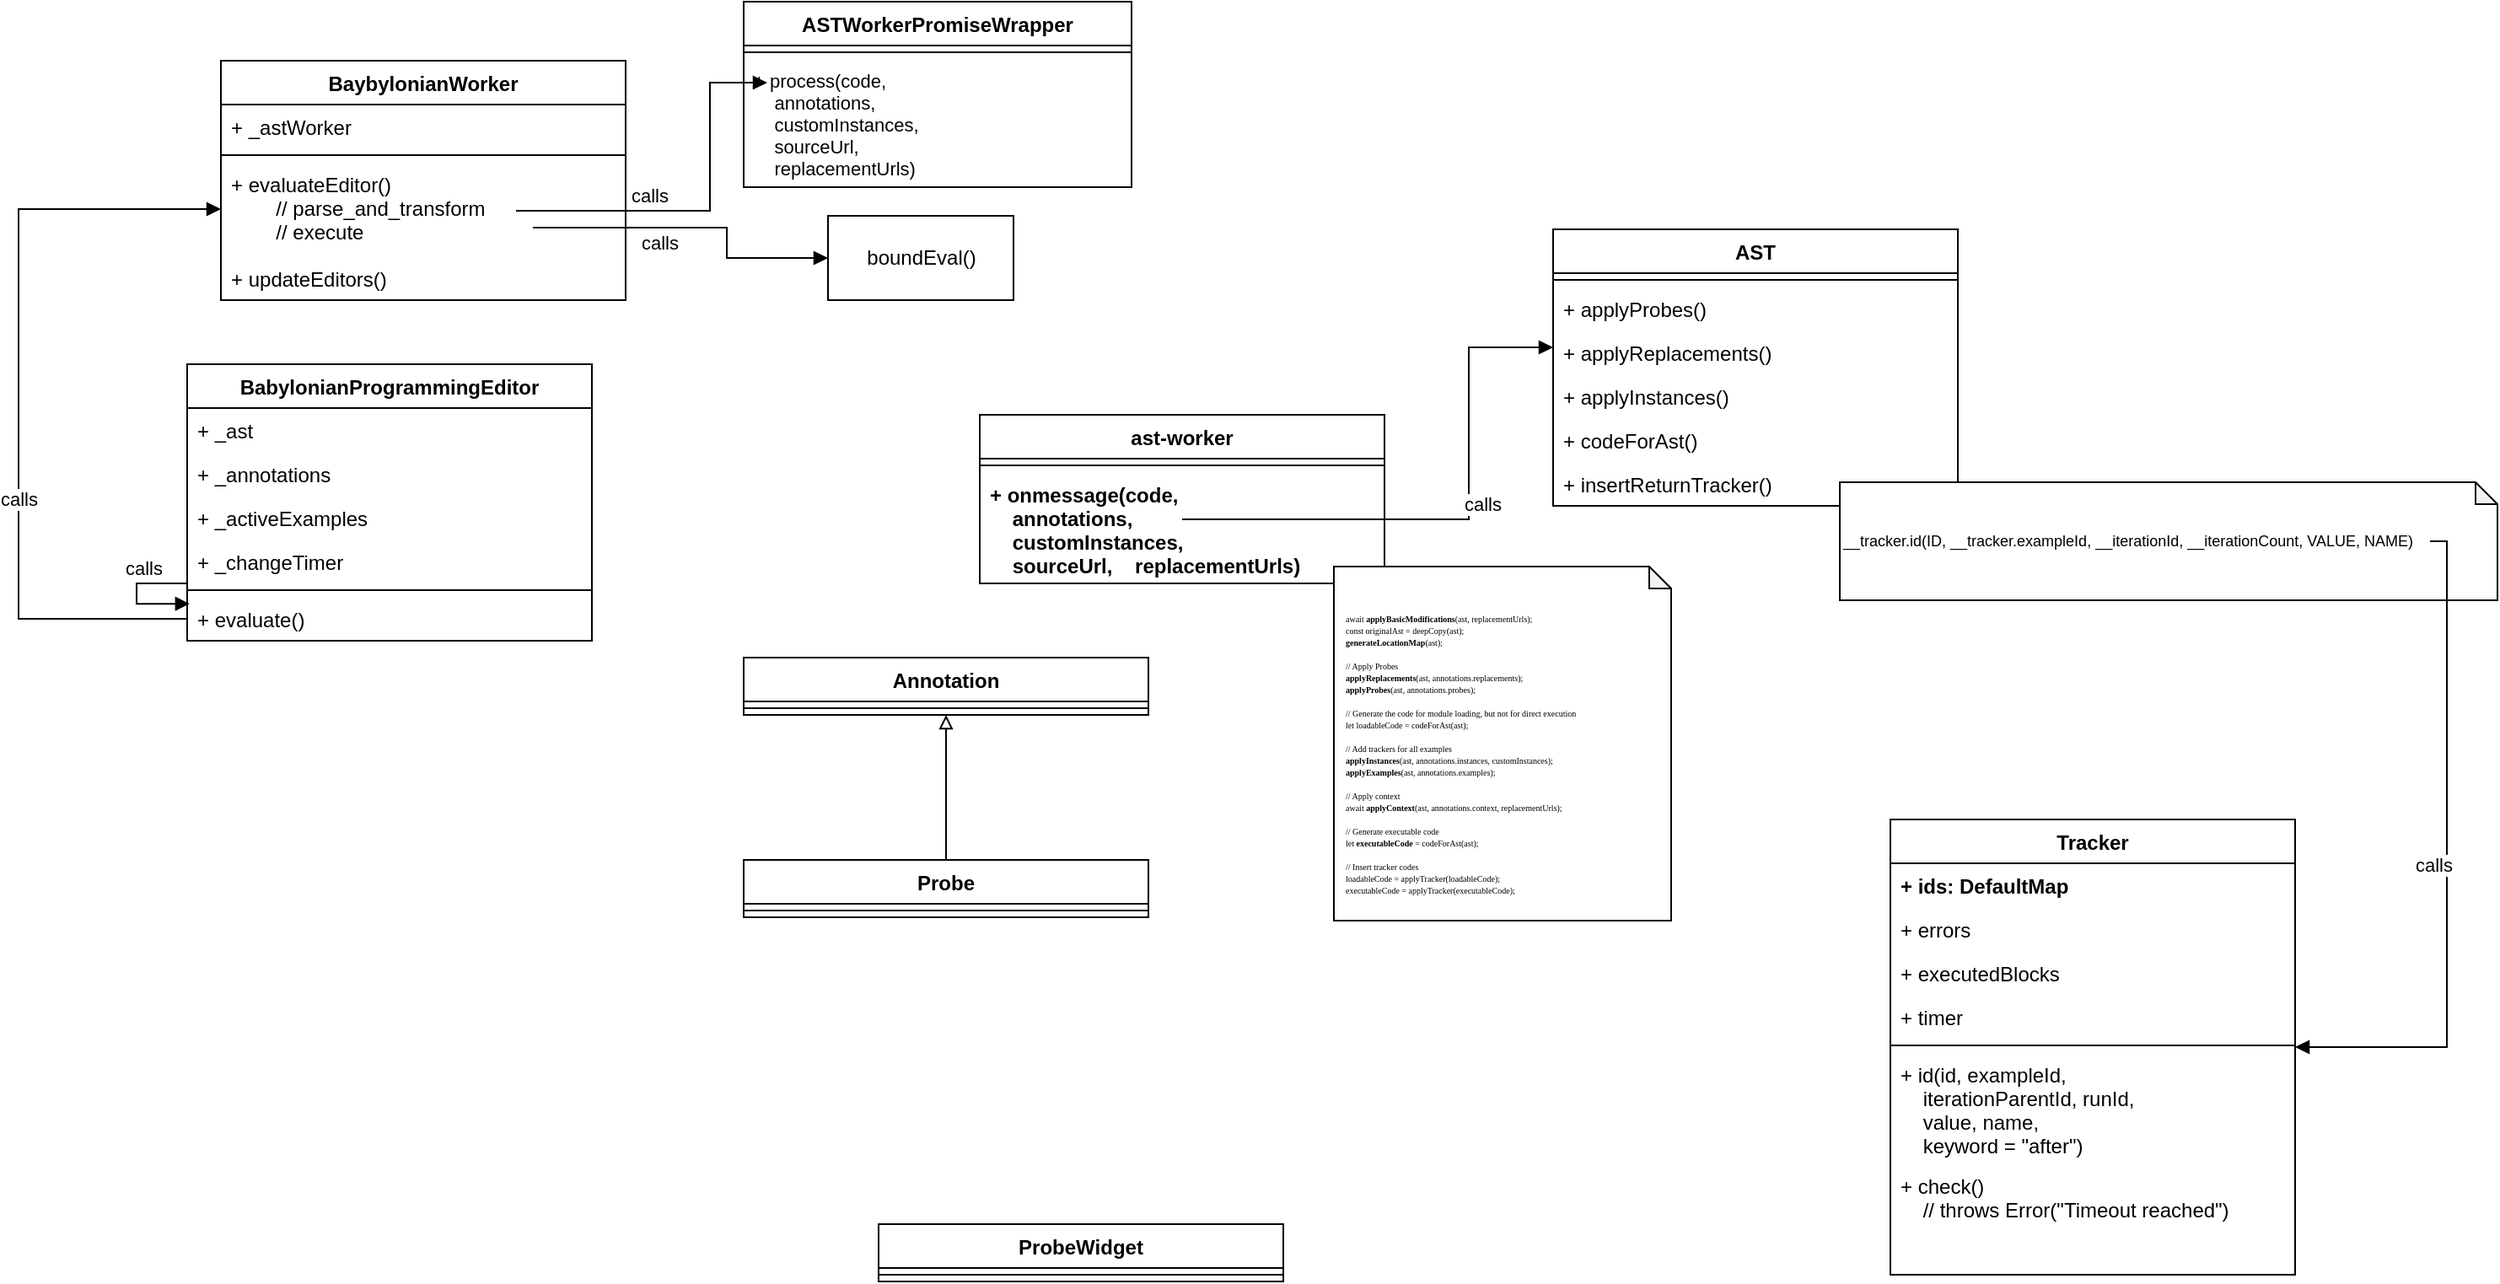 <mxfile version="15.8.2" type="github">
  <diagram name="Page-1" id="97a40813-6b03-0c74-37c1-0168de264b11">
    <mxGraphModel dx="924" dy="575" grid="1" gridSize="10" guides="1" tooltips="1" connect="1" arrows="1" fold="1" page="1" pageScale="1" pageWidth="1654" pageHeight="1169" background="#ffffff" math="0" shadow="0">
      <root>
        <mxCell id="0" />
        <mxCell id="1" parent="0" />
        <mxCell id="iHkALPmoCXANNeq6opZh-9" value="BabylonianProgrammingEditor" style="swimlane;fontStyle=1;align=center;verticalAlign=top;childLayout=stackLayout;horizontal=1;startSize=26;horizontalStack=0;resizeParent=1;resizeParentMax=0;resizeLast=0;collapsible=1;marginBottom=0;" vertex="1" parent="1">
          <mxGeometry x="220" y="240" width="240" height="164" as="geometry" />
        </mxCell>
        <mxCell id="iHkALPmoCXANNeq6opZh-10" value="+ _ast" style="text;strokeColor=none;fillColor=none;align=left;verticalAlign=top;spacingLeft=4;spacingRight=4;overflow=hidden;rotatable=0;points=[[0,0.5],[1,0.5]];portConstraint=eastwest;" vertex="1" parent="iHkALPmoCXANNeq6opZh-9">
          <mxGeometry y="26" width="240" height="26" as="geometry" />
        </mxCell>
        <mxCell id="iHkALPmoCXANNeq6opZh-14" value="+ _annotations" style="text;strokeColor=none;fillColor=none;align=left;verticalAlign=top;spacingLeft=4;spacingRight=4;overflow=hidden;rotatable=0;points=[[0,0.5],[1,0.5]];portConstraint=eastwest;" vertex="1" parent="iHkALPmoCXANNeq6opZh-9">
          <mxGeometry y="52" width="240" height="26" as="geometry" />
        </mxCell>
        <mxCell id="iHkALPmoCXANNeq6opZh-22" value="+ _activeExamples" style="text;strokeColor=none;fillColor=none;align=left;verticalAlign=top;spacingLeft=4;spacingRight=4;overflow=hidden;rotatable=0;points=[[0,0.5],[1,0.5]];portConstraint=eastwest;" vertex="1" parent="iHkALPmoCXANNeq6opZh-9">
          <mxGeometry y="78" width="240" height="26" as="geometry" />
        </mxCell>
        <mxCell id="iHkALPmoCXANNeq6opZh-13" value="+ _changeTimer" style="text;strokeColor=none;fillColor=none;align=left;verticalAlign=top;spacingLeft=4;spacingRight=4;overflow=hidden;rotatable=0;points=[[0,0.5],[1,0.5]];portConstraint=eastwest;" vertex="1" parent="iHkALPmoCXANNeq6opZh-9">
          <mxGeometry y="104" width="240" height="26" as="geometry" />
        </mxCell>
        <mxCell id="iHkALPmoCXANNeq6opZh-11" value="" style="line;strokeWidth=1;fillColor=none;align=left;verticalAlign=middle;spacingTop=-1;spacingLeft=3;spacingRight=3;rotatable=0;labelPosition=right;points=[];portConstraint=eastwest;" vertex="1" parent="iHkALPmoCXANNeq6opZh-9">
          <mxGeometry y="130" width="240" height="8" as="geometry" />
        </mxCell>
        <mxCell id="iHkALPmoCXANNeq6opZh-12" value="+ evaluate()" style="text;strokeColor=none;fillColor=none;align=left;verticalAlign=top;spacingLeft=4;spacingRight=4;overflow=hidden;rotatable=0;points=[[0,0.5],[1,0.5]];portConstraint=eastwest;" vertex="1" parent="iHkALPmoCXANNeq6opZh-9">
          <mxGeometry y="138" width="240" height="26" as="geometry" />
        </mxCell>
        <mxCell id="iHkALPmoCXANNeq6opZh-28" value="calls" style="html=1;verticalAlign=bottom;endArrow=block;rounded=0;edgeStyle=elbowEdgeStyle;entryX=0.006;entryY=0.157;entryDx=0;entryDy=0;entryPerimeter=0;" edge="1" parent="iHkALPmoCXANNeq6opZh-9" source="iHkALPmoCXANNeq6opZh-13" target="iHkALPmoCXANNeq6opZh-12">
          <mxGeometry x="-0.298" width="80" relative="1" as="geometry">
            <mxPoint x="170" y="220" as="sourcePoint" />
            <mxPoint x="330" y="140" as="targetPoint" />
            <Array as="points">
              <mxPoint x="-30" y="130" />
              <mxPoint x="280" y="151" />
              <mxPoint x="400" y="120" />
            </Array>
            <mxPoint as="offset" />
          </mxGeometry>
        </mxCell>
        <mxCell id="iHkALPmoCXANNeq6opZh-15" value="Probe" style="swimlane;fontStyle=1;align=center;verticalAlign=top;childLayout=stackLayout;horizontal=1;startSize=26;horizontalStack=0;resizeParent=1;resizeParentMax=0;resizeLast=0;collapsible=1;marginBottom=0;" vertex="1" parent="1">
          <mxGeometry x="550" y="534" width="240" height="34" as="geometry" />
        </mxCell>
        <mxCell id="iHkALPmoCXANNeq6opZh-19" value="" style="line;strokeWidth=1;fillColor=none;align=left;verticalAlign=middle;spacingTop=-1;spacingLeft=3;spacingRight=3;rotatable=0;labelPosition=right;points=[];portConstraint=eastwest;" vertex="1" parent="iHkALPmoCXANNeq6opZh-15">
          <mxGeometry y="26" width="240" height="8" as="geometry" />
        </mxCell>
        <mxCell id="iHkALPmoCXANNeq6opZh-20" value="ProbeWidget" style="swimlane;fontStyle=1;align=center;verticalAlign=top;childLayout=stackLayout;horizontal=1;startSize=26;horizontalStack=0;resizeParent=1;resizeParentMax=0;resizeLast=0;collapsible=1;marginBottom=0;" vertex="1" parent="1">
          <mxGeometry x="630" y="750" width="240" height="34" as="geometry" />
        </mxCell>
        <mxCell id="iHkALPmoCXANNeq6opZh-21" value="" style="line;strokeWidth=1;fillColor=none;align=left;verticalAlign=middle;spacingTop=-1;spacingLeft=3;spacingRight=3;rotatable=0;labelPosition=right;points=[];portConstraint=eastwest;" vertex="1" parent="iHkALPmoCXANNeq6opZh-20">
          <mxGeometry y="26" width="240" height="8" as="geometry" />
        </mxCell>
        <mxCell id="iHkALPmoCXANNeq6opZh-23" value="BaybylonianWorker" style="swimlane;fontStyle=1;align=center;verticalAlign=top;childLayout=stackLayout;horizontal=1;startSize=26;horizontalStack=0;resizeParent=1;resizeParentMax=0;resizeLast=0;collapsible=1;marginBottom=0;" vertex="1" parent="1">
          <mxGeometry x="240" y="60" width="240" height="142" as="geometry" />
        </mxCell>
        <mxCell id="iHkALPmoCXANNeq6opZh-36" value="+ _astWorker" style="text;strokeColor=none;fillColor=none;align=left;verticalAlign=top;spacingLeft=4;spacingRight=4;overflow=hidden;rotatable=0;points=[[0,0.5],[1,0.5]];portConstraint=eastwest;" vertex="1" parent="iHkALPmoCXANNeq6opZh-23">
          <mxGeometry y="26" width="240" height="26" as="geometry" />
        </mxCell>
        <mxCell id="iHkALPmoCXANNeq6opZh-24" value="" style="line;strokeWidth=1;fillColor=none;align=left;verticalAlign=middle;spacingTop=-1;spacingLeft=3;spacingRight=3;rotatable=0;labelPosition=right;points=[];portConstraint=eastwest;" vertex="1" parent="iHkALPmoCXANNeq6opZh-23">
          <mxGeometry y="52" width="240" height="8" as="geometry" />
        </mxCell>
        <mxCell id="iHkALPmoCXANNeq6opZh-25" value="+ evaluateEditor()&#xa;        // parse_and_transform&#xa;        // execute" style="text;strokeColor=none;fillColor=none;align=left;verticalAlign=top;spacingLeft=4;spacingRight=4;overflow=hidden;rotatable=0;points=[[0,0.5],[1,0.5]];portConstraint=eastwest;" vertex="1" parent="iHkALPmoCXANNeq6opZh-23">
          <mxGeometry y="60" width="240" height="56" as="geometry" />
        </mxCell>
        <mxCell id="iHkALPmoCXANNeq6opZh-34" value="+ updateEditors()" style="text;strokeColor=none;fillColor=none;align=left;verticalAlign=top;spacingLeft=4;spacingRight=4;overflow=hidden;rotatable=0;points=[[0,0.5],[1,0.5]];portConstraint=eastwest;" vertex="1" parent="iHkALPmoCXANNeq6opZh-23">
          <mxGeometry y="116" width="240" height="26" as="geometry" />
        </mxCell>
        <mxCell id="iHkALPmoCXANNeq6opZh-29" value="calls" style="html=1;verticalAlign=bottom;endArrow=block;rounded=0;edgeStyle=elbowEdgeStyle;exitX=0;exitY=0.5;exitDx=0;exitDy=0;" edge="1" parent="1" source="iHkALPmoCXANNeq6opZh-12" target="iHkALPmoCXANNeq6opZh-25">
          <mxGeometry x="-0.298" width="80" relative="1" as="geometry">
            <mxPoint x="230" y="380" as="sourcePoint" />
            <mxPoint x="230" y="401" as="targetPoint" />
            <Array as="points">
              <mxPoint x="120" y="260" />
              <mxPoint x="510" y="401" />
              <mxPoint x="630" y="370" />
            </Array>
            <mxPoint as="offset" />
          </mxGeometry>
        </mxCell>
        <mxCell id="iHkALPmoCXANNeq6opZh-31" value="Annotation" style="swimlane;fontStyle=1;align=center;verticalAlign=top;childLayout=stackLayout;horizontal=1;startSize=26;horizontalStack=0;resizeParent=1;resizeParentMax=0;resizeLast=0;collapsible=1;marginBottom=0;" vertex="1" parent="1">
          <mxGeometry x="550" y="414" width="240" height="34" as="geometry" />
        </mxCell>
        <mxCell id="iHkALPmoCXANNeq6opZh-32" value="" style="line;strokeWidth=1;fillColor=none;align=left;verticalAlign=middle;spacingTop=-1;spacingLeft=3;spacingRight=3;rotatable=0;labelPosition=right;points=[];portConstraint=eastwest;" vertex="1" parent="iHkALPmoCXANNeq6opZh-31">
          <mxGeometry y="26" width="240" height="8" as="geometry" />
        </mxCell>
        <mxCell id="iHkALPmoCXANNeq6opZh-33" style="edgeStyle=orthogonalEdgeStyle;rounded=0;orthogonalLoop=1;jettySize=auto;html=1;endArrow=block;endFill=0;" edge="1" parent="1" source="iHkALPmoCXANNeq6opZh-15" target="iHkALPmoCXANNeq6opZh-31">
          <mxGeometry relative="1" as="geometry">
            <mxPoint x="271.36" y="484" as="targetPoint" />
            <mxPoint x="390" y="374" as="sourcePoint" />
          </mxGeometry>
        </mxCell>
        <mxCell id="iHkALPmoCXANNeq6opZh-35" value="boundEval()" style="html=1;" vertex="1" parent="1">
          <mxGeometry x="600" y="152" width="110" height="50" as="geometry" />
        </mxCell>
        <mxCell id="iHkALPmoCXANNeq6opZh-37" value="ASTWorkerPromiseWrapper" style="swimlane;fontStyle=1;align=center;verticalAlign=top;childLayout=stackLayout;horizontal=1;startSize=26;horizontalStack=0;resizeParent=1;resizeParentMax=0;resizeLast=0;collapsible=1;marginBottom=0;" vertex="1" parent="1">
          <mxGeometry x="550" y="25" width="230" height="110" as="geometry" />
        </mxCell>
        <mxCell id="iHkALPmoCXANNeq6opZh-38" value="" style="line;strokeWidth=1;fillColor=none;align=left;verticalAlign=middle;spacingTop=-1;spacingLeft=3;spacingRight=3;rotatable=0;labelPosition=right;points=[];portConstraint=eastwest;" vertex="1" parent="iHkALPmoCXANNeq6opZh-37">
          <mxGeometry y="26" width="230" height="8" as="geometry" />
        </mxCell>
        <mxCell id="iHkALPmoCXANNeq6opZh-39" value="+ process(code, &#xa;    annotations, &#xa;    customInstances, &#xa;    sourceUrl, &#xa;    replacementUrls)" style="text;strokeColor=none;fillColor=none;align=left;verticalAlign=top;spacingLeft=4;spacingRight=4;overflow=hidden;rotatable=0;points=[[0,0.5],[1,0.5]];portConstraint=eastwest;fontSize=11;fontStyle=0" vertex="1" parent="iHkALPmoCXANNeq6opZh-37">
          <mxGeometry y="34" width="230" height="76" as="geometry" />
        </mxCell>
        <mxCell id="iHkALPmoCXANNeq6opZh-41" value="calls" style="html=1;verticalAlign=bottom;endArrow=block;rounded=0;edgeStyle=elbowEdgeStyle;" edge="1" parent="1">
          <mxGeometry x="-0.298" width="80" relative="1" as="geometry">
            <mxPoint x="415" y="149" as="sourcePoint" />
            <mxPoint x="564" y="73" as="targetPoint" />
            <Array as="points">
              <mxPoint x="530" y="120" />
              <mxPoint x="520" y="411" />
              <mxPoint x="640" y="380" />
            </Array>
            <mxPoint as="offset" />
          </mxGeometry>
        </mxCell>
        <mxCell id="iHkALPmoCXANNeq6opZh-42" value="calls" style="html=1;verticalAlign=bottom;endArrow=block;rounded=0;edgeStyle=elbowEdgeStyle;entryX=0;entryY=0.5;entryDx=0;entryDy=0;" edge="1" parent="1" target="iHkALPmoCXANNeq6opZh-35">
          <mxGeometry x="-0.223" y="-18" width="80" relative="1" as="geometry">
            <mxPoint x="425" y="159" as="sourcePoint" />
            <mxPoint x="560" y="82" as="targetPoint" />
            <Array as="points">
              <mxPoint x="540" y="130" />
              <mxPoint x="530" y="421" />
              <mxPoint x="650" y="390" />
            </Array>
            <mxPoint as="offset" />
          </mxGeometry>
        </mxCell>
        <mxCell id="iHkALPmoCXANNeq6opZh-44" value="ast-worker" style="swimlane;fontStyle=1;align=center;verticalAlign=top;childLayout=stackLayout;horizontal=1;startSize=26;horizontalStack=0;resizeParent=1;resizeParentMax=0;resizeLast=0;collapsible=1;marginBottom=0;" vertex="1" parent="1">
          <mxGeometry x="690" y="270" width="240" height="100" as="geometry">
            <mxRectangle x="770" y="250" width="90" height="26" as="alternateBounds" />
          </mxGeometry>
        </mxCell>
        <mxCell id="iHkALPmoCXANNeq6opZh-45" value="" style="line;strokeWidth=1;fillColor=none;align=left;verticalAlign=middle;spacingTop=-1;spacingLeft=3;spacingRight=3;rotatable=0;labelPosition=right;points=[];portConstraint=eastwest;" vertex="1" parent="iHkALPmoCXANNeq6opZh-44">
          <mxGeometry y="26" width="240" height="8" as="geometry" />
        </mxCell>
        <mxCell id="iHkALPmoCXANNeq6opZh-46" value="+ onmessage(code, &#xa;    annotations, &#xa;    customInstances, &#xa;    sourceUrl,    replacementUrls)" style="text;strokeColor=none;fillColor=none;align=left;verticalAlign=top;spacingLeft=4;spacingRight=4;overflow=hidden;rotatable=0;points=[[0,0.5],[1,0.5]];portConstraint=eastwest;fontStyle=1" vertex="1" parent="iHkALPmoCXANNeq6opZh-44">
          <mxGeometry y="34" width="240" height="66" as="geometry" />
        </mxCell>
        <mxCell id="iHkALPmoCXANNeq6opZh-47" value="AST" style="swimlane;fontStyle=1;align=center;verticalAlign=top;childLayout=stackLayout;horizontal=1;startSize=26;horizontalStack=0;resizeParent=1;resizeParentMax=0;resizeLast=0;collapsible=1;marginBottom=0;" vertex="1" parent="1">
          <mxGeometry x="1030" y="160" width="240" height="164" as="geometry">
            <mxRectangle x="770" y="250" width="90" height="26" as="alternateBounds" />
          </mxGeometry>
        </mxCell>
        <mxCell id="iHkALPmoCXANNeq6opZh-48" value="" style="line;strokeWidth=1;fillColor=none;align=left;verticalAlign=middle;spacingTop=-1;spacingLeft=3;spacingRight=3;rotatable=0;labelPosition=right;points=[];portConstraint=eastwest;" vertex="1" parent="iHkALPmoCXANNeq6opZh-47">
          <mxGeometry y="26" width="240" height="8" as="geometry" />
        </mxCell>
        <mxCell id="iHkALPmoCXANNeq6opZh-51" value="+ applyProbes()" style="text;strokeColor=none;fillColor=none;align=left;verticalAlign=top;spacingLeft=4;spacingRight=4;overflow=hidden;rotatable=0;points=[[0,0.5],[1,0.5]];portConstraint=eastwest;" vertex="1" parent="iHkALPmoCXANNeq6opZh-47">
          <mxGeometry y="34" width="240" height="26" as="geometry" />
        </mxCell>
        <mxCell id="iHkALPmoCXANNeq6opZh-52" value="+ applyReplacements()" style="text;strokeColor=none;fillColor=none;align=left;verticalAlign=top;spacingLeft=4;spacingRight=4;overflow=hidden;rotatable=0;points=[[0,0.5],[1,0.5]];portConstraint=eastwest;" vertex="1" parent="iHkALPmoCXANNeq6opZh-47">
          <mxGeometry y="60" width="240" height="26" as="geometry" />
        </mxCell>
        <mxCell id="iHkALPmoCXANNeq6opZh-53" value="+ applyInstances()" style="text;strokeColor=none;fillColor=none;align=left;verticalAlign=top;spacingLeft=4;spacingRight=4;overflow=hidden;rotatable=0;points=[[0,0.5],[1,0.5]];portConstraint=eastwest;" vertex="1" parent="iHkALPmoCXANNeq6opZh-47">
          <mxGeometry y="86" width="240" height="26" as="geometry" />
        </mxCell>
        <mxCell id="iHkALPmoCXANNeq6opZh-54" value="+ codeForAst()" style="text;strokeColor=none;fillColor=none;align=left;verticalAlign=top;spacingLeft=4;spacingRight=4;overflow=hidden;rotatable=0;points=[[0,0.5],[1,0.5]];portConstraint=eastwest;" vertex="1" parent="iHkALPmoCXANNeq6opZh-47">
          <mxGeometry y="112" width="240" height="26" as="geometry" />
        </mxCell>
        <mxCell id="iHkALPmoCXANNeq6opZh-61" value="+ insertReturnTracker()" style="text;strokeColor=none;fillColor=none;align=left;verticalAlign=top;spacingLeft=4;spacingRight=4;overflow=hidden;rotatable=0;points=[[0,0.5],[1,0.5]];portConstraint=eastwest;" vertex="1" parent="iHkALPmoCXANNeq6opZh-47">
          <mxGeometry y="138" width="240" height="26" as="geometry" />
        </mxCell>
        <mxCell id="iHkALPmoCXANNeq6opZh-50" value="&lt;div style=&quot;font-size: 5px&quot;&gt;&lt;br&gt;&lt;/div&gt;&lt;div style=&quot;font-size: 5px&quot;&gt;&lt;font face=&quot;Lucida Console&quot; style=&quot;font-size: 5px&quot;&gt;&amp;nbsp; &amp;nbsp;&amp;nbsp;&lt;/font&gt;&lt;/div&gt;&lt;div style=&quot;font-size: 5px&quot;&gt;&lt;span style=&quot;font-family: &amp;#34;lucida console&amp;#34;&quot;&gt;&amp;nbsp; &amp;nbsp; await &lt;b&gt;applyBasicModifications&lt;/b&gt;(ast, replacementUrls);&lt;/span&gt;&lt;br&gt;&lt;/div&gt;&lt;div style=&quot;font-size: 5px&quot;&gt;&lt;font face=&quot;Lucida Console&quot; style=&quot;font-size: 5px&quot;&gt;&amp;nbsp; &amp;nbsp; const originalAst = deepCopy(ast);&lt;/font&gt;&lt;/div&gt;&lt;div style=&quot;font-size: 5px&quot;&gt;&lt;font face=&quot;Lucida Console&quot; style=&quot;font-size: 5px&quot;&gt;&amp;nbsp; &amp;nbsp; &lt;b&gt;generateLocationMap&lt;/b&gt;(ast);&lt;/font&gt;&lt;/div&gt;&lt;div style=&quot;font-size: 5px&quot;&gt;&lt;font face=&quot;Lucida Console&quot; style=&quot;font-size: 5px&quot;&gt;&lt;br style=&quot;font-size: 5px&quot;&gt;&lt;/font&gt;&lt;/div&gt;&lt;div style=&quot;font-size: 5px&quot;&gt;&lt;font face=&quot;Lucida Console&quot; style=&quot;font-size: 5px&quot;&gt;&amp;nbsp; &amp;nbsp; // Apply Probes&lt;/font&gt;&lt;/div&gt;&lt;div style=&quot;font-size: 5px&quot;&gt;&lt;font face=&quot;Lucida Console&quot; style=&quot;font-size: 5px&quot;&gt;&amp;nbsp; &amp;nbsp; &lt;b&gt;applyReplacements&lt;/b&gt;(ast, annotations.replacements);&lt;/font&gt;&lt;/div&gt;&lt;div style=&quot;font-size: 5px&quot;&gt;&lt;font face=&quot;Lucida Console&quot; style=&quot;font-size: 5px&quot;&gt;&amp;nbsp; &amp;nbsp; &lt;b&gt;applyProbes&lt;/b&gt;(ast, annotations.probes);&lt;/font&gt;&lt;/div&gt;&lt;div style=&quot;font-size: 5px&quot;&gt;&lt;font face=&quot;Lucida Console&quot; style=&quot;font-size: 5px&quot;&gt;&amp;nbsp; &amp;nbsp;&amp;nbsp;&lt;/font&gt;&lt;/div&gt;&lt;div style=&quot;font-size: 5px&quot;&gt;&lt;font face=&quot;Lucida Console&quot; style=&quot;font-size: 5px&quot;&gt;&amp;nbsp; &amp;nbsp; // Generate the code for module loading, but not for direct execution&lt;/font&gt;&lt;/div&gt;&lt;div style=&quot;font-size: 5px&quot;&gt;&lt;font face=&quot;Lucida Console&quot; style=&quot;font-size: 5px&quot;&gt;&amp;nbsp; &amp;nbsp; let loadableCode = codeForAst(ast);&lt;/font&gt;&lt;/div&gt;&lt;div style=&quot;font-size: 5px&quot;&gt;&lt;font face=&quot;Lucida Console&quot; style=&quot;font-size: 5px&quot;&gt;&amp;nbsp; &amp;nbsp;&amp;nbsp;&lt;/font&gt;&lt;/div&gt;&lt;div style=&quot;font-size: 5px&quot;&gt;&lt;font face=&quot;Lucida Console&quot; style=&quot;font-size: 5px&quot;&gt;&amp;nbsp; &amp;nbsp; // Add trackers for all examples&lt;/font&gt;&lt;/div&gt;&lt;div style=&quot;font-size: 5px&quot;&gt;&lt;font face=&quot;Lucida Console&quot; style=&quot;font-size: 5px&quot;&gt;&amp;nbsp; &amp;nbsp; &lt;b&gt;applyInstances&lt;/b&gt;(ast, annotations.instances, customInstances);&lt;/font&gt;&lt;/div&gt;&lt;div style=&quot;font-size: 5px&quot;&gt;&lt;font face=&quot;Lucida Console&quot; style=&quot;font-size: 5px&quot;&gt;&amp;nbsp; &amp;nbsp; &lt;b&gt;applyExamples&lt;/b&gt;(ast, annotations.examples);&lt;/font&gt;&lt;/div&gt;&lt;div style=&quot;font-size: 5px&quot;&gt;&lt;font face=&quot;Lucida Console&quot; style=&quot;font-size: 5px&quot;&gt;&amp;nbsp; &amp;nbsp;&amp;nbsp;&lt;/font&gt;&lt;/div&gt;&lt;div style=&quot;font-size: 5px&quot;&gt;&lt;font face=&quot;Lucida Console&quot; style=&quot;font-size: 5px&quot;&gt;&amp;nbsp; &amp;nbsp; // Apply context&lt;/font&gt;&lt;/div&gt;&lt;div style=&quot;font-size: 5px&quot;&gt;&lt;font face=&quot;Lucida Console&quot; style=&quot;font-size: 5px&quot;&gt;&amp;nbsp; &amp;nbsp; await &lt;b&gt;applyContext&lt;/b&gt;(ast, annotations.context, replacementUrls);&lt;/font&gt;&lt;/div&gt;&lt;div style=&quot;font-size: 5px&quot;&gt;&lt;font face=&quot;Lucida Console&quot; style=&quot;font-size: 5px&quot;&gt;&lt;br style=&quot;font-size: 5px&quot;&gt;&lt;/font&gt;&lt;/div&gt;&lt;div style=&quot;font-size: 5px&quot;&gt;&lt;font face=&quot;Lucida Console&quot; style=&quot;font-size: 5px&quot;&gt;&amp;nbsp; &amp;nbsp; // Generate executable code&lt;/font&gt;&lt;/div&gt;&lt;div style=&quot;font-size: 5px&quot;&gt;&lt;font face=&quot;Lucida Console&quot; style=&quot;font-size: 5px&quot;&gt;&amp;nbsp; &amp;nbsp; let &lt;b&gt;executableCode &lt;/b&gt;= codeForAst(ast);&lt;/font&gt;&lt;/div&gt;&lt;div style=&quot;font-size: 5px&quot;&gt;&lt;font face=&quot;Lucida Console&quot; style=&quot;font-size: 5px&quot;&gt;&amp;nbsp; &amp;nbsp;&amp;nbsp;&lt;/font&gt;&lt;/div&gt;&lt;div style=&quot;font-size: 5px&quot;&gt;&lt;font face=&quot;Lucida Console&quot; style=&quot;font-size: 5px&quot;&gt;&amp;nbsp; &amp;nbsp; // Insert tracker codes&lt;/font&gt;&lt;/div&gt;&lt;div style=&quot;font-size: 5px&quot;&gt;&lt;font face=&quot;Lucida Console&quot; style=&quot;font-size: 5px&quot;&gt;&amp;nbsp; &amp;nbsp; loadableCode = applyTracker(loadableCode);&lt;/font&gt;&lt;/div&gt;&lt;div style=&quot;font-size: 5px&quot;&gt;&lt;font face=&quot;Lucida Console&quot; style=&quot;font-size: 5px&quot;&gt;&amp;nbsp; &amp;nbsp; executableCode = applyTracker(executableCode);&lt;/font&gt;&lt;/div&gt;" style="shape=note;whiteSpace=wrap;html=1;backgroundOutline=1;darkOpacity=0.05;fontSize=5;align=left;size=13;" vertex="1" parent="1">
          <mxGeometry x="900" y="360" width="200" height="210" as="geometry" />
        </mxCell>
        <mxCell id="iHkALPmoCXANNeq6opZh-55" value="calls" style="html=1;verticalAlign=bottom;endArrow=block;rounded=0;edgeStyle=elbowEdgeStyle;" edge="1" parent="1" target="iHkALPmoCXANNeq6opZh-47">
          <mxGeometry x="0.056" y="-8" width="80" relative="1" as="geometry">
            <mxPoint x="810" y="332" as="sourcePoint" />
            <mxPoint x="1055" y="330" as="targetPoint" />
            <Array as="points">
              <mxPoint x="980" y="230" />
              <mxPoint x="985" y="574" />
              <mxPoint x="1105" y="543" />
            </Array>
            <mxPoint as="offset" />
          </mxGeometry>
        </mxCell>
        <mxCell id="iHkALPmoCXANNeq6opZh-58" value="Tracker" style="swimlane;fontStyle=1;align=center;verticalAlign=top;childLayout=stackLayout;horizontal=1;startSize=26;horizontalStack=0;resizeParent=1;resizeParentMax=0;resizeLast=0;collapsible=1;marginBottom=0;" vertex="1" parent="1">
          <mxGeometry x="1230" y="510" width="240" height="270" as="geometry" />
        </mxCell>
        <mxCell id="iHkALPmoCXANNeq6opZh-65" value="+ ids: DefaultMap" style="text;strokeColor=none;fillColor=none;align=left;verticalAlign=top;spacingLeft=4;spacingRight=4;overflow=hidden;rotatable=0;points=[[0,0.5],[1,0.5]];portConstraint=eastwest;fontStyle=1" vertex="1" parent="iHkALPmoCXANNeq6opZh-58">
          <mxGeometry y="26" width="240" height="26" as="geometry" />
        </mxCell>
        <mxCell id="iHkALPmoCXANNeq6opZh-67" value="+ errors" style="text;strokeColor=none;fillColor=none;align=left;verticalAlign=top;spacingLeft=4;spacingRight=4;overflow=hidden;rotatable=0;points=[[0,0.5],[1,0.5]];portConstraint=eastwest;" vertex="1" parent="iHkALPmoCXANNeq6opZh-58">
          <mxGeometry y="52" width="240" height="26" as="geometry" />
        </mxCell>
        <mxCell id="iHkALPmoCXANNeq6opZh-66" value="+ executedBlocks" style="text;strokeColor=none;fillColor=none;align=left;verticalAlign=top;spacingLeft=4;spacingRight=4;overflow=hidden;rotatable=0;points=[[0,0.5],[1,0.5]];portConstraint=eastwest;" vertex="1" parent="iHkALPmoCXANNeq6opZh-58">
          <mxGeometry y="78" width="240" height="26" as="geometry" />
        </mxCell>
        <mxCell id="iHkALPmoCXANNeq6opZh-80" value="+ timer" style="text;strokeColor=none;fillColor=none;align=left;verticalAlign=top;spacingLeft=4;spacingRight=4;overflow=hidden;rotatable=0;points=[[0,0.5],[1,0.5]];portConstraint=eastwest;" vertex="1" parent="iHkALPmoCXANNeq6opZh-58">
          <mxGeometry y="104" width="240" height="26" as="geometry" />
        </mxCell>
        <mxCell id="iHkALPmoCXANNeq6opZh-59" value="" style="line;strokeWidth=1;fillColor=none;align=left;verticalAlign=middle;spacingTop=-1;spacingLeft=3;spacingRight=3;rotatable=0;labelPosition=right;points=[];portConstraint=eastwest;" vertex="1" parent="iHkALPmoCXANNeq6opZh-58">
          <mxGeometry y="130" width="240" height="8" as="geometry" />
        </mxCell>
        <mxCell id="iHkALPmoCXANNeq6opZh-60" value="+ id(id, exampleId, &#xa;    iterationParentId, runId,&#xa;    value, name, &#xa;    keyword = &quot;after&quot;)" style="text;strokeColor=none;fillColor=none;align=left;verticalAlign=top;spacingLeft=4;spacingRight=4;overflow=hidden;rotatable=0;points=[[0,0.5],[1,0.5]];portConstraint=eastwest;" vertex="1" parent="iHkALPmoCXANNeq6opZh-58">
          <mxGeometry y="138" width="240" height="66" as="geometry" />
        </mxCell>
        <mxCell id="iHkALPmoCXANNeq6opZh-64" value="+ check()&#xa;    // throws Error(&quot;Timeout reached&quot;)" style="text;strokeColor=none;fillColor=none;align=left;verticalAlign=top;spacingLeft=4;spacingRight=4;overflow=hidden;rotatable=0;points=[[0,0.5],[1,0.5]];portConstraint=eastwest;" vertex="1" parent="iHkALPmoCXANNeq6opZh-58">
          <mxGeometry y="204" width="240" height="66" as="geometry" />
        </mxCell>
        <mxCell id="iHkALPmoCXANNeq6opZh-62" value="&lt;div&gt;&lt;font style=&quot;font-size: 9px&quot;&gt;__tracker.id(ID, __tracker.exampleId, __iterationId, __iterationCount, VALUE, NAME)&lt;/font&gt;&lt;br&gt;&lt;/div&gt;" style="shape=note;whiteSpace=wrap;html=1;backgroundOutline=1;darkOpacity=0.05;fontSize=5;align=left;size=13;" vertex="1" parent="1">
          <mxGeometry x="1200" y="310" width="390" height="70" as="geometry" />
        </mxCell>
        <mxCell id="iHkALPmoCXANNeq6opZh-63" value="calls" style="html=1;verticalAlign=bottom;endArrow=block;rounded=0;edgeStyle=elbowEdgeStyle;" edge="1" parent="1" target="iHkALPmoCXANNeq6opZh-58">
          <mxGeometry x="0.056" y="-8" width="80" relative="1" as="geometry">
            <mxPoint x="1550" y="345" as="sourcePoint" />
            <mxPoint x="1040" y="240" as="targetPoint" />
            <Array as="points">
              <mxPoint x="1560" y="450" />
              <mxPoint x="995" y="584" />
              <mxPoint x="1115" y="553" />
            </Array>
            <mxPoint as="offset" />
          </mxGeometry>
        </mxCell>
      </root>
    </mxGraphModel>
  </diagram>
</mxfile>
